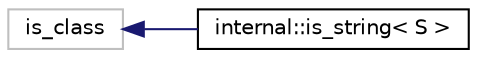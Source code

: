 digraph "Иерархия классов. Графический вид."
{
  edge [fontname="Helvetica",fontsize="10",labelfontname="Helvetica",labelfontsize="10"];
  node [fontname="Helvetica",fontsize="10",shape=record];
  rankdir="LR";
  Node131 [label="is_class",height=0.2,width=0.4,color="grey75", fillcolor="white", style="filled"];
  Node131 -> Node0 [dir="back",color="midnightblue",fontsize="10",style="solid",fontname="Helvetica"];
  Node0 [label="internal::is_string\< S \>",height=0.2,width=0.4,color="black", fillcolor="white", style="filled",URL="$structinternal_1_1is__string.html"];
}
